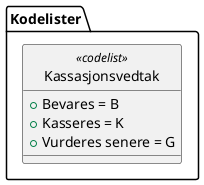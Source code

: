 @startuml
skinparam nodesep 100
hide circle
class Kodelister.Kassasjonsvedtak <<codelist>> {
  +Bevares = B
  +Kasseres = K
  +Vurderes senere = G
}
@enduml
